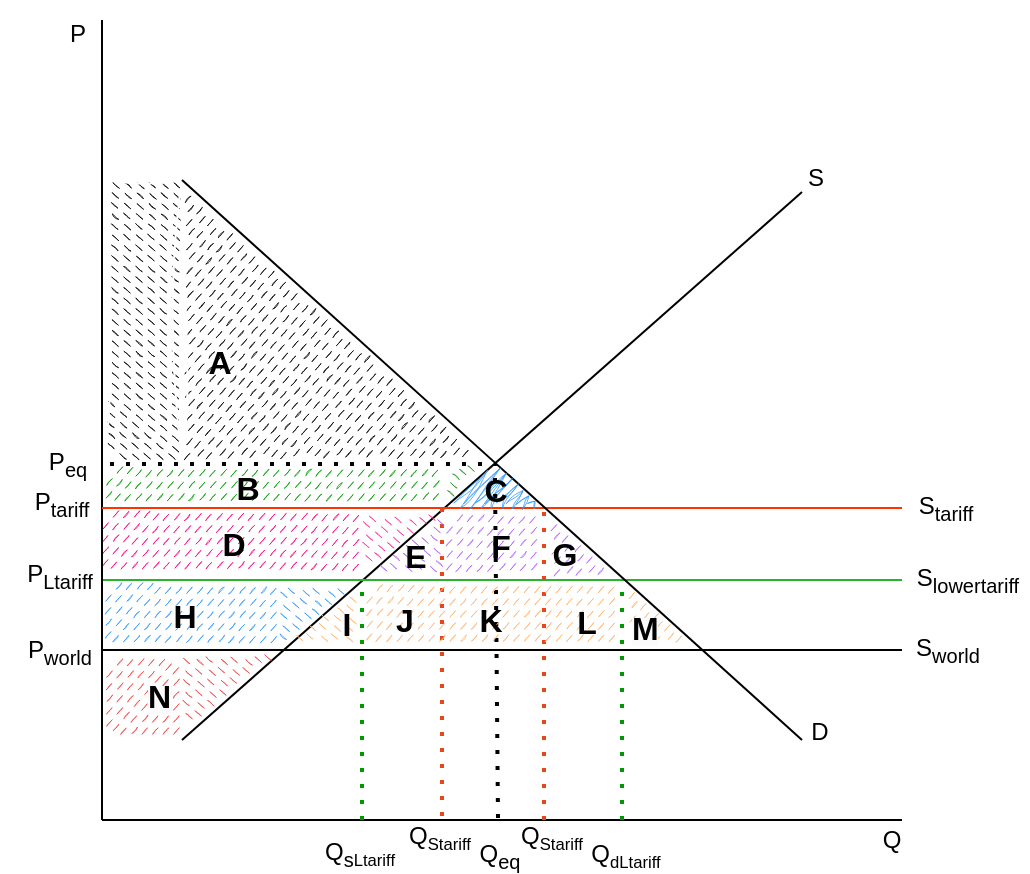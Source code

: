 <mxfile version="23.1.5" type="github">
  <diagram name="Lapa-1" id="BvDR4TQPLg42c8kU46B3">
    <mxGraphModel dx="808" dy="438" grid="1" gridSize="1" guides="1" tooltips="1" connect="1" arrows="1" fold="1" page="1" pageScale="1" pageWidth="1200" pageHeight="1600" math="0" shadow="0">
      <root>
        <mxCell id="0" />
        <mxCell id="1" parent="0" />
        <mxCell id="B-r1o2MZ9U5fgsb8OCQN-29" value="" style="verticalLabelPosition=bottom;verticalAlign=top;html=1;shape=mxgraph.basic.rect;fillColor2=none;strokeWidth=1;size=20;indent=5;rotation=-90;fillStyle=dashed;fillColor=#1A1A1A;strokeColor=#ffffff;fontColor=#ffffff;sketch=1;curveFitting=1;jiggle=2;" parent="1" vertex="1">
          <mxGeometry x="430.25" y="291.25" width="141" height="38.5" as="geometry" />
        </mxCell>
        <mxCell id="B-r1o2MZ9U5fgsb8OCQN-28" value="" style="verticalLabelPosition=bottom;verticalAlign=top;html=1;shape=mxgraph.basic.orthogonal_triangle;fillStyle=dashed;fillColor=#1A1A1A;strokeColor=#ffffff;fontColor=#ffffff;sketch=1;curveFitting=1;jiggle=2;" parent="1" vertex="1">
          <mxGeometry x="520" y="241" width="155" height="140" as="geometry" />
        </mxCell>
        <mxCell id="B-r1o2MZ9U5fgsb8OCQN-1" value="" style="endArrow=none;html=1;rounded=0;endFill=0;" parent="1" edge="1">
          <mxGeometry width="50" height="50" relative="1" as="geometry">
            <mxPoint x="480.0" y="415" as="sourcePoint" />
            <mxPoint x="480" y="160" as="targetPoint" />
          </mxGeometry>
        </mxCell>
        <mxCell id="B-r1o2MZ9U5fgsb8OCQN-3" value="" style="endArrow=none;html=1;rounded=0;endFill=0;" parent="1" edge="1">
          <mxGeometry width="50" height="50" relative="1" as="geometry">
            <mxPoint x="880" y="560" as="sourcePoint" />
            <mxPoint x="480" y="560" as="targetPoint" />
          </mxGeometry>
        </mxCell>
        <mxCell id="B-r1o2MZ9U5fgsb8OCQN-4" value="" style="endArrow=none;html=1;rounded=0;" parent="1" edge="1">
          <mxGeometry width="50" height="50" relative="1" as="geometry">
            <mxPoint x="520" y="520" as="sourcePoint" />
            <mxPoint x="830" y="246" as="targetPoint" />
          </mxGeometry>
        </mxCell>
        <mxCell id="B-r1o2MZ9U5fgsb8OCQN-6" value="" style="endArrow=none;html=1;rounded=0;strokeColor=#FF3300;" parent="1" edge="1">
          <mxGeometry width="50" height="50" relative="1" as="geometry">
            <mxPoint x="480" y="404" as="sourcePoint" />
            <mxPoint x="880" y="404" as="targetPoint" />
          </mxGeometry>
        </mxCell>
        <mxCell id="B-r1o2MZ9U5fgsb8OCQN-7" value="" style="endArrow=none;html=1;rounded=0;fillColor=#f8cecc;strokeColor=#000000;" parent="1" edge="1">
          <mxGeometry width="50" height="50" relative="1" as="geometry">
            <mxPoint x="480" y="475" as="sourcePoint" />
            <mxPoint x="880" y="475" as="targetPoint" />
          </mxGeometry>
        </mxCell>
        <mxCell id="B-r1o2MZ9U5fgsb8OCQN-8" value="S&lt;sub&gt;lowertariff&lt;/sub&gt;" style="text;html=1;strokeColor=none;fillColor=none;align=center;verticalAlign=middle;whiteSpace=wrap;rounded=0;" parent="1" vertex="1">
          <mxGeometry x="883" y="425" width="60" height="30" as="geometry" />
        </mxCell>
        <mxCell id="B-r1o2MZ9U5fgsb8OCQN-9" value="S&lt;sub&gt;tariff&lt;/sub&gt;" style="text;html=1;strokeColor=none;fillColor=none;align=center;verticalAlign=middle;whiteSpace=wrap;rounded=0;" parent="1" vertex="1">
          <mxGeometry x="872" y="389" width="60" height="30" as="geometry" />
        </mxCell>
        <mxCell id="B-r1o2MZ9U5fgsb8OCQN-14" value="" style="endArrow=none;dashed=1;html=1;dashPattern=1 3;strokeWidth=2;rounded=0;" parent="1" edge="1">
          <mxGeometry width="50" height="50" relative="1" as="geometry">
            <mxPoint x="670" y="382" as="sourcePoint" />
            <mxPoint x="480" y="382" as="targetPoint" />
          </mxGeometry>
        </mxCell>
        <mxCell id="B-r1o2MZ9U5fgsb8OCQN-15" value="" style="endArrow=none;html=1;rounded=0;strokeColor=#2bb32b;" parent="1" edge="1">
          <mxGeometry width="50" height="50" relative="1" as="geometry">
            <mxPoint x="480" y="440" as="sourcePoint" />
            <mxPoint x="880" y="440" as="targetPoint" />
          </mxGeometry>
        </mxCell>
        <mxCell id="B-r1o2MZ9U5fgsb8OCQN-16" value="S&lt;sub&gt;world&lt;/sub&gt;" style="text;html=1;strokeColor=none;fillColor=none;align=center;verticalAlign=middle;whiteSpace=wrap;rounded=0;" parent="1" vertex="1">
          <mxGeometry x="873" y="460" width="60" height="30" as="geometry" />
        </mxCell>
        <mxCell id="B-r1o2MZ9U5fgsb8OCQN-17" value="" style="endArrow=none;dashed=1;html=1;dashPattern=1 3;strokeWidth=2;rounded=0;strokeColor=#009900;" parent="1" edge="1">
          <mxGeometry width="50" height="50" relative="1" as="geometry">
            <mxPoint x="610" y="560" as="sourcePoint" />
            <mxPoint x="610" y="442" as="targetPoint" />
          </mxGeometry>
        </mxCell>
        <mxCell id="B-r1o2MZ9U5fgsb8OCQN-18" value="" style="endArrow=none;dashed=1;html=1;dashPattern=1 3;strokeWidth=2;rounded=0;strokeColor=#009900;" parent="1" edge="1">
          <mxGeometry width="50" height="50" relative="1" as="geometry">
            <mxPoint x="740" y="560" as="sourcePoint" />
            <mxPoint x="740" y="440" as="targetPoint" />
          </mxGeometry>
        </mxCell>
        <mxCell id="B-r1o2MZ9U5fgsb8OCQN-19" value="" style="endArrow=none;dashed=1;html=1;dashPattern=1 3;strokeWidth=2;rounded=0;strokeColor=#EA441A;" parent="1" edge="1">
          <mxGeometry width="50" height="50" relative="1" as="geometry">
            <mxPoint x="650" y="558" as="sourcePoint" />
            <mxPoint x="650" y="400" as="targetPoint" />
          </mxGeometry>
        </mxCell>
        <mxCell id="B-r1o2MZ9U5fgsb8OCQN-20" value="" style="endArrow=none;dashed=1;html=1;dashPattern=1 3;strokeWidth=2;rounded=0;strokeColor=#EA441A;" parent="1" edge="1">
          <mxGeometry width="50" height="50" relative="1" as="geometry">
            <mxPoint x="701" y="560" as="sourcePoint" />
            <mxPoint x="701" y="400" as="targetPoint" />
          </mxGeometry>
        </mxCell>
        <mxCell id="B-r1o2MZ9U5fgsb8OCQN-34" value="" style="shape=manualInput;whiteSpace=wrap;html=1;size=0;fillColor=#009E00;fillStyle=dashed;strokeWidth=1;opacity=80;sketch=1;curveFitting=1;jiggle=2;strokeColor=none;" parent="1" vertex="1">
          <mxGeometry x="481" y="382" width="170" height="21" as="geometry" />
        </mxCell>
        <mxCell id="B-r1o2MZ9U5fgsb8OCQN-5" value="" style="endArrow=none;html=1;rounded=0;" parent="1" edge="1">
          <mxGeometry width="50" height="50" relative="1" as="geometry">
            <mxPoint x="520" y="240" as="sourcePoint" />
            <mxPoint x="830" y="520" as="targetPoint" />
          </mxGeometry>
        </mxCell>
        <mxCell id="B-r1o2MZ9U5fgsb8OCQN-39" value="" style="verticalLabelPosition=bottom;verticalAlign=top;html=1;shape=mxgraph.basic.orthogonal_triangle;opacity=80;sketch=1;curveFitting=1;jiggle=2;fillStyle=dashed;fillColor=#219621;dashed=1;dashPattern=8 8;strokeColor=none;rotation=90;" parent="1" vertex="1">
          <mxGeometry x="652" y="383" width="23" height="20" as="geometry" />
        </mxCell>
        <mxCell id="B-r1o2MZ9U5fgsb8OCQN-41" value="" style="verticalLabelPosition=bottom;verticalAlign=top;html=1;shape=mxgraph.basic.acute_triangle;dx=0.52;fillColor=#3399FF;fillStyle=zigzag;opacity=80;sketch=1;curveFitting=1;jiggle=2;gradientColor=none;strokeColor=none;" parent="1" vertex="1">
          <mxGeometry x="652" y="382" width="47" height="21" as="geometry" />
        </mxCell>
        <mxCell id="B-r1o2MZ9U5fgsb8OCQN-43" value="" style="shape=manualInput;whiteSpace=wrap;html=1;size=0;fillColor=#FF0080;fillStyle=dashed;strokeWidth=1;opacity=80;sketch=1;curveFitting=1;jiggle=2;strokeColor=none;" parent="1" vertex="1">
          <mxGeometry x="479" y="404" width="131" height="33" as="geometry" />
        </mxCell>
        <mxCell id="B-r1o2MZ9U5fgsb8OCQN-44" value="" style="verticalLabelPosition=bottom;verticalAlign=top;html=1;shape=mxgraph.basic.orthogonal_triangle;opacity=80;sketch=1;curveFitting=1;jiggle=2;fillStyle=dashed;fillColor=#FF3399;dashed=1;dashPattern=8 8;strokeColor=none;rotation=90;" parent="1" vertex="1">
          <mxGeometry x="615.75" y="400.25" width="32.5" height="45" as="geometry" />
        </mxCell>
        <mxCell id="B-r1o2MZ9U5fgsb8OCQN-46" value="" style="verticalLabelPosition=bottom;verticalAlign=top;html=1;shape=mxgraph.basic.rect;fillColor2=none;strokeWidth=1;size=20;indent=5;strokeColor=none;fillColor=#B266FF;fillStyle=dashed;opacity=80;sketch=1;curveFitting=1;jiggle=2;" parent="1" vertex="1">
          <mxGeometry x="651" y="406" width="49" height="32" as="geometry" />
        </mxCell>
        <mxCell id="B-r1o2MZ9U5fgsb8OCQN-48" value="" style="verticalLabelPosition=bottom;verticalAlign=top;html=1;shape=mxgraph.basic.orthogonal_triangle;strokeColor=none;sketch=1;curveFitting=1;jiggle=2;fillStyle=dashed;fillColor=#B266FF;opacity=80;" parent="1" vertex="1">
          <mxGeometry x="703" y="405" width="38" height="34" as="geometry" />
        </mxCell>
        <mxCell id="B-r1o2MZ9U5fgsb8OCQN-56" value="" style="endArrow=none;html=1;rounded=0;endFill=0;" parent="1" edge="1">
          <mxGeometry width="50" height="50" relative="1" as="geometry">
            <mxPoint x="480" y="560" as="sourcePoint" />
            <mxPoint x="480.0" y="485" as="targetPoint" />
          </mxGeometry>
        </mxCell>
        <mxCell id="B-r1o2MZ9U5fgsb8OCQN-58" value="" style="verticalLabelPosition=bottom;verticalAlign=top;html=1;shape=mxgraph.basic.orthogonal_triangle;direction=south;strokeColor=none;opacity=80;sketch=1;curveFitting=1;jiggle=2;fillStyle=dashed;fillColor=#f54747;" parent="1" vertex="1">
          <mxGeometry x="520" y="476" width="52" height="43" as="geometry" />
        </mxCell>
        <mxCell id="B-r1o2MZ9U5fgsb8OCQN-59" value="" style="endArrow=none;html=1;rounded=0;endFill=0;" parent="1" edge="1">
          <mxGeometry width="50" height="50" relative="1" as="geometry">
            <mxPoint x="480" y="486" as="sourcePoint" />
            <mxPoint x="480.0" y="411" as="targetPoint" />
          </mxGeometry>
        </mxCell>
        <mxCell id="B-r1o2MZ9U5fgsb8OCQN-60" value="" style="verticalLabelPosition=bottom;verticalAlign=top;html=1;shape=mxgraph.basic.rect;fillColor2=none;strokeWidth=1;size=20;indent=5;strokeColor=none;opacity=80;sketch=1;curveFitting=1;jiggle=2;fillStyle=dashed;fillColor=#f54747;" parent="1" vertex="1">
          <mxGeometry x="481" y="478" width="39" height="41" as="geometry" />
        </mxCell>
        <mxCell id="B-r1o2MZ9U5fgsb8OCQN-42" value="" style="endArrow=none;dashed=1;html=1;dashPattern=1 3;strokeWidth=2;rounded=0;entryX=0;entryY=0;entryDx=24.44;entryDy=0;entryPerimeter=0;" parent="1" target="B-r1o2MZ9U5fgsb8OCQN-41" edge="1">
          <mxGeometry width="50" height="50" relative="1" as="geometry">
            <mxPoint x="678" y="559" as="sourcePoint" />
            <mxPoint x="678" y="389" as="targetPoint" />
          </mxGeometry>
        </mxCell>
        <mxCell id="B-r1o2MZ9U5fgsb8OCQN-61" value="&lt;font style=&quot;font-size: 12px;&quot;&gt;Q&lt;sub&gt;eq&lt;/sub&gt;&lt;/font&gt;" style="text;html=1;strokeColor=none;fillColor=none;align=center;verticalAlign=middle;whiteSpace=wrap;rounded=0;" parent="1" vertex="1">
          <mxGeometry x="666" y="571" width="26" height="13" as="geometry" />
        </mxCell>
        <mxCell id="B-r1o2MZ9U5fgsb8OCQN-62" value="" style="shape=manualInput;whiteSpace=wrap;html=1;size=0;fillColor=#3399FF;fillStyle=dashed;strokeWidth=1;opacity=80;sketch=1;curveFitting=1;jiggle=2;strokeColor=none;" parent="1" vertex="1">
          <mxGeometry x="480.5" y="440" width="88.5" height="33" as="geometry" />
        </mxCell>
        <mxCell id="B-r1o2MZ9U5fgsb8OCQN-63" value="" style="verticalLabelPosition=bottom;verticalAlign=top;html=1;shape=mxgraph.basic.orthogonal_triangle;opacity=80;sketch=1;curveFitting=1;jiggle=2;fillStyle=dashed;fillColor=#B266FF;dashed=1;dashPattern=8 8;strokeColor=none;rotation=-90;" parent="1" vertex="1">
          <mxGeometry x="613" y="399" width="32.5" height="45" as="geometry" />
        </mxCell>
        <mxCell id="B-r1o2MZ9U5fgsb8OCQN-64" value="" style="verticalLabelPosition=bottom;verticalAlign=top;html=1;shape=mxgraph.basic.orthogonal_triangle;opacity=80;sketch=1;curveFitting=1;jiggle=2;fillStyle=dashed;fillColor=#3399FF;dashed=1;dashPattern=8 8;strokeColor=none;rotation=90;" parent="1" vertex="1">
          <mxGeometry x="575" y="436" width="32.5" height="45" as="geometry" />
        </mxCell>
        <mxCell id="B-r1o2MZ9U5fgsb8OCQN-65" value="" style="verticalLabelPosition=bottom;verticalAlign=top;html=1;shape=mxgraph.basic.orthogonal_triangle;opacity=80;sketch=1;curveFitting=1;jiggle=2;fillStyle=dashed;fillColor=#FFB570;dashed=1;dashPattern=8 8;strokeColor=none;rotation=-90;" parent="1" vertex="1">
          <mxGeometry x="571" y="434" width="32.5" height="45" as="geometry" />
        </mxCell>
        <mxCell id="B-r1o2MZ9U5fgsb8OCQN-66" value="" style="verticalLabelPosition=bottom;verticalAlign=top;html=1;shape=mxgraph.basic.orthogonal_triangle;strokeColor=none;sketch=1;curveFitting=1;jiggle=2;fillStyle=dashed;fillColor=#FFB570;opacity=80;" parent="1" vertex="1">
          <mxGeometry x="742" y="439" width="38" height="34" as="geometry" />
        </mxCell>
        <mxCell id="B-r1o2MZ9U5fgsb8OCQN-67" value="" style="verticalLabelPosition=bottom;verticalAlign=top;html=1;shape=mxgraph.basic.rect;fillColor2=none;strokeWidth=1;size=12.5;indent=5;strokeColor=none;fillColor=#FFB570;fillStyle=dashed;opacity=80;sketch=1;curveFitting=1;jiggle=2;" parent="1" vertex="1">
          <mxGeometry x="611" y="441" width="127" height="32" as="geometry" />
        </mxCell>
        <mxCell id="B-r1o2MZ9U5fgsb8OCQN-70" value="&lt;sub&gt;&lt;span style=&quot;font-size: 12px;&quot;&gt;P&lt;sub&gt;world&lt;/sub&gt;&lt;/span&gt;&lt;/sub&gt;" style="text;html=1;strokeColor=none;fillColor=none;align=center;verticalAlign=middle;whiteSpace=wrap;rounded=0;" parent="1" vertex="1">
          <mxGeometry x="429" y="459" width="60" height="30" as="geometry" />
        </mxCell>
        <mxCell id="B-r1o2MZ9U5fgsb8OCQN-71" value="P&lt;sub&gt;tariff&lt;/sub&gt;" style="text;html=1;strokeColor=none;fillColor=none;align=center;verticalAlign=middle;whiteSpace=wrap;rounded=0;" parent="1" vertex="1">
          <mxGeometry x="430" y="387" width="60" height="30" as="geometry" />
        </mxCell>
        <mxCell id="B-r1o2MZ9U5fgsb8OCQN-73" value="&lt;sub&gt;&lt;span style=&quot;font-size: 12px;&quot;&gt;P&lt;sub&gt;eq&lt;/sub&gt;&lt;/span&gt;&lt;/sub&gt;" style="text;html=1;strokeColor=none;fillColor=none;align=center;verticalAlign=middle;whiteSpace=wrap;rounded=0;" parent="1" vertex="1">
          <mxGeometry x="433" y="365" width="60" height="30" as="geometry" />
        </mxCell>
        <mxCell id="B-r1o2MZ9U5fgsb8OCQN-74" value="S" style="text;html=1;strokeColor=none;fillColor=none;align=center;verticalAlign=middle;whiteSpace=wrap;rounded=0;" parent="1" vertex="1">
          <mxGeometry x="807" y="224" width="60" height="30" as="geometry" />
        </mxCell>
        <mxCell id="B-r1o2MZ9U5fgsb8OCQN-75" value="D" style="text;html=1;strokeColor=none;fillColor=none;align=center;verticalAlign=middle;whiteSpace=wrap;rounded=0;" parent="1" vertex="1">
          <mxGeometry x="809" y="501" width="60" height="30" as="geometry" />
        </mxCell>
        <mxCell id="B-r1o2MZ9U5fgsb8OCQN-77" value="&lt;font style=&quot;font-size: 12px;&quot;&gt;Q&lt;/font&gt;&lt;font style=&quot;font-size: 10px;&quot;&gt;&lt;sub&gt;Stariff&lt;/sub&gt;&lt;/font&gt;" style="text;html=1;strokeColor=none;fillColor=none;align=center;verticalAlign=middle;whiteSpace=wrap;rounded=0;" parent="1" vertex="1">
          <mxGeometry x="627" y="561" width="44" height="13" as="geometry" />
        </mxCell>
        <mxCell id="B-r1o2MZ9U5fgsb8OCQN-78" value="&lt;font style=&quot;font-size: 12px;&quot;&gt;Q&lt;/font&gt;&lt;font style=&quot;font-size: 10px;&quot;&gt;&lt;sub&gt;Stariff&lt;/sub&gt;&lt;/font&gt;" style="text;html=1;strokeColor=none;fillColor=none;align=center;verticalAlign=middle;whiteSpace=wrap;rounded=0;" parent="1" vertex="1">
          <mxGeometry x="683" y="561" width="44" height="13" as="geometry" />
        </mxCell>
        <mxCell id="B-r1o2MZ9U5fgsb8OCQN-79" value="P&lt;sub&gt;Ltariff&lt;/sub&gt;" style="text;html=1;strokeColor=none;fillColor=none;align=center;verticalAlign=middle;whiteSpace=wrap;rounded=0;" parent="1" vertex="1">
          <mxGeometry x="429" y="423" width="60" height="30" as="geometry" />
        </mxCell>
        <mxCell id="B-r1o2MZ9U5fgsb8OCQN-80" value="&lt;font style=&quot;font-size: 12px;&quot;&gt;Q&lt;/font&gt;&lt;font style=&quot;font-size: 10px;&quot;&gt;&lt;sub&gt;dLtariff&lt;/sub&gt;&lt;/font&gt;" style="text;html=1;strokeColor=none;fillColor=none;align=center;verticalAlign=middle;whiteSpace=wrap;rounded=0;" parent="1" vertex="1">
          <mxGeometry x="729" y="570" width="26" height="13" as="geometry" />
        </mxCell>
        <mxCell id="B-r1o2MZ9U5fgsb8OCQN-81" value="&lt;font style=&quot;font-size: 12px;&quot;&gt;Q&lt;sub&gt;s&lt;/sub&gt;&lt;/font&gt;&lt;font style=&quot;font-size: 10px;&quot;&gt;&lt;sub&gt;Ltariff&lt;/sub&gt;&lt;/font&gt;" style="text;html=1;strokeColor=none;fillColor=none;align=center;verticalAlign=middle;whiteSpace=wrap;rounded=0;" parent="1" vertex="1">
          <mxGeometry x="596" y="570" width="26" height="13" as="geometry" />
        </mxCell>
        <mxCell id="B-r1o2MZ9U5fgsb8OCQN-82" value="&lt;sub&gt;&lt;span style=&quot;font-size: 12px;&quot;&gt;P&lt;/span&gt;&lt;/sub&gt;" style="text;html=1;strokeColor=none;fillColor=none;align=center;verticalAlign=middle;whiteSpace=wrap;rounded=0;" parent="1" vertex="1">
          <mxGeometry x="438" y="150" width="60" height="30" as="geometry" />
        </mxCell>
        <mxCell id="B-r1o2MZ9U5fgsb8OCQN-83" value="Q" style="text;html=1;strokeColor=none;fillColor=none;align=center;verticalAlign=middle;whiteSpace=wrap;rounded=0;" parent="1" vertex="1">
          <mxGeometry x="845" y="555" width="60" height="30" as="geometry" />
        </mxCell>
        <mxCell id="nOQTjGObVjoDkMB5I8hK-1" value="&lt;b style=&quot;border-color: var(--border-color);&quot;&gt;&lt;font style=&quot;border-color: var(--border-color); font-size: 16px;&quot;&gt;A&lt;/font&gt;&lt;/b&gt;" style="text;html=1;align=center;verticalAlign=middle;whiteSpace=wrap;rounded=0;" vertex="1" parent="1">
          <mxGeometry x="502" y="308" width="74" height="46" as="geometry" />
        </mxCell>
        <mxCell id="nOQTjGObVjoDkMB5I8hK-2" value="&lt;b style=&quot;border-color: var(--border-color);&quot;&gt;&lt;font style=&quot;border-color: var(--border-color); font-size: 16px;&quot;&gt;H&lt;/font&gt;&lt;/b&gt;" style="text;html=1;align=center;verticalAlign=middle;whiteSpace=wrap;rounded=0;" vertex="1" parent="1">
          <mxGeometry x="483" y="435" width="77" height="46" as="geometry" />
        </mxCell>
        <mxCell id="nOQTjGObVjoDkMB5I8hK-3" value="&lt;b style=&quot;border-color: var(--border-color);&quot;&gt;&lt;font style=&quot;border-color: var(--border-color); font-size: 16px;&quot;&gt;F&lt;/font&gt;&lt;/b&gt;" style="text;html=1;align=center;verticalAlign=middle;whiteSpace=wrap;rounded=0;" vertex="1" parent="1">
          <mxGeometry x="641" y="399.75" width="77" height="46" as="geometry" />
        </mxCell>
        <mxCell id="nOQTjGObVjoDkMB5I8hK-4" value="&lt;b style=&quot;border-color: var(--border-color);&quot;&gt;&lt;font style=&quot;border-color: var(--border-color); font-size: 16px;&quot;&gt;B&lt;/font&gt;&lt;/b&gt;" style="text;html=1;align=center;verticalAlign=middle;whiteSpace=wrap;rounded=0;" vertex="1" parent="1">
          <mxGeometry x="516" y="371" width="74" height="46" as="geometry" />
        </mxCell>
        <mxCell id="nOQTjGObVjoDkMB5I8hK-5" value="&lt;b style=&quot;border-color: var(--border-color);&quot;&gt;&lt;font style=&quot;border-color: var(--border-color); font-size: 16px;&quot;&gt;C&lt;/font&gt;&lt;/b&gt;" style="text;html=1;align=center;verticalAlign=middle;whiteSpace=wrap;rounded=0;" vertex="1" parent="1">
          <mxGeometry x="640" y="372" width="74" height="46" as="geometry" />
        </mxCell>
        <mxCell id="nOQTjGObVjoDkMB5I8hK-6" value="&lt;b style=&quot;border-color: var(--border-color);&quot;&gt;&lt;font style=&quot;border-color: var(--border-color); font-size: 16px;&quot;&gt;D&lt;/font&gt;&lt;/b&gt;" style="text;html=1;align=center;verticalAlign=middle;whiteSpace=wrap;rounded=0;" vertex="1" parent="1">
          <mxGeometry x="509" y="399" width="74" height="46" as="geometry" />
        </mxCell>
        <mxCell id="nOQTjGObVjoDkMB5I8hK-7" value="&lt;b style=&quot;border-color: var(--border-color);&quot;&gt;&lt;font style=&quot;border-color: var(--border-color); font-size: 16px;&quot;&gt;E&lt;/font&gt;&lt;/b&gt;" style="text;html=1;align=center;verticalAlign=middle;whiteSpace=wrap;rounded=0;" vertex="1" parent="1">
          <mxGeometry x="600" y="405" width="74" height="46" as="geometry" />
        </mxCell>
        <mxCell id="nOQTjGObVjoDkMB5I8hK-9" value="&lt;b style=&quot;border-color: var(--border-color);&quot;&gt;&lt;font style=&quot;border-color: var(--border-color); font-size: 16px;&quot;&gt;G&lt;/font&gt;&lt;/b&gt;" style="text;html=1;align=center;verticalAlign=middle;whiteSpace=wrap;rounded=0;" vertex="1" parent="1">
          <mxGeometry x="673" y="404" width="77" height="46" as="geometry" />
        </mxCell>
        <mxCell id="nOQTjGObVjoDkMB5I8hK-10" value="&lt;b style=&quot;border-color: var(--border-color);&quot;&gt;&lt;font style=&quot;border-color: var(--border-color); font-size: 16px;&quot;&gt;I&lt;/font&gt;&lt;/b&gt;" style="text;html=1;align=center;verticalAlign=middle;whiteSpace=wrap;rounded=0;" vertex="1" parent="1">
          <mxGeometry x="564" y="439" width="77" height="46" as="geometry" />
        </mxCell>
        <mxCell id="nOQTjGObVjoDkMB5I8hK-11" value="&lt;b style=&quot;border-color: var(--border-color);&quot;&gt;&lt;font style=&quot;border-color: var(--border-color); font-size: 16px;&quot;&gt;J&lt;/font&gt;&lt;/b&gt;" style="text;html=1;align=center;verticalAlign=middle;whiteSpace=wrap;rounded=0;" vertex="1" parent="1">
          <mxGeometry x="593" y="437" width="77" height="46" as="geometry" />
        </mxCell>
        <mxCell id="nOQTjGObVjoDkMB5I8hK-12" value="&lt;b style=&quot;border-color: var(--border-color);&quot;&gt;&lt;font style=&quot;border-color: var(--border-color); font-size: 16px;&quot;&gt;K&lt;/font&gt;&lt;/b&gt;" style="text;html=1;align=center;verticalAlign=middle;whiteSpace=wrap;rounded=0;" vertex="1" parent="1">
          <mxGeometry x="636" y="437" width="77" height="46" as="geometry" />
        </mxCell>
        <mxCell id="nOQTjGObVjoDkMB5I8hK-13" value="&lt;b style=&quot;border-color: var(--border-color);&quot;&gt;&lt;font style=&quot;border-color: var(--border-color); font-size: 16px;&quot;&gt;L&lt;/font&gt;&lt;/b&gt;" style="text;html=1;align=center;verticalAlign=middle;whiteSpace=wrap;rounded=0;" vertex="1" parent="1">
          <mxGeometry x="684" y="438" width="77" height="46" as="geometry" />
        </mxCell>
        <mxCell id="nOQTjGObVjoDkMB5I8hK-14" value="&lt;b style=&quot;border-color: var(--border-color); color: rgb(0, 0, 0); font-family: Helvetica; font-size: 12px; font-style: normal; font-variant-ligatures: normal; font-variant-caps: normal; letter-spacing: normal; orphans: 2; text-align: center; text-indent: 0px; text-transform: none; widows: 2; word-spacing: 0px; -webkit-text-stroke-width: 0px; background-color: rgb(251, 251, 251); text-decoration-thickness: initial; text-decoration-style: initial; text-decoration-color: initial;&quot;&gt;&lt;font style=&quot;border-color: var(--border-color); font-size: 16px;&quot;&gt;M&lt;/font&gt;&lt;/b&gt;" style="text;whiteSpace=wrap;html=1;" vertex="1" parent="1">
          <mxGeometry x="743" y="448" width="30" height="33" as="geometry" />
        </mxCell>
        <mxCell id="nOQTjGObVjoDkMB5I8hK-15" value="&lt;b style=&quot;border-color: var(--border-color); color: rgb(0, 0, 0); font-family: Helvetica; font-size: 12px; font-style: normal; font-variant-ligatures: normal; font-variant-caps: normal; letter-spacing: normal; orphans: 2; text-align: center; text-indent: 0px; text-transform: none; widows: 2; word-spacing: 0px; -webkit-text-stroke-width: 0px; background-color: rgb(251, 251, 251); text-decoration-thickness: initial; text-decoration-style: initial; text-decoration-color: initial;&quot;&gt;&lt;font style=&quot;border-color: var(--border-color); font-size: 16px;&quot;&gt;N&lt;/font&gt;&lt;/b&gt;" style="text;whiteSpace=wrap;html=1;" vertex="1" parent="1">
          <mxGeometry x="501" y="482" width="30" height="33" as="geometry" />
        </mxCell>
      </root>
    </mxGraphModel>
  </diagram>
</mxfile>
